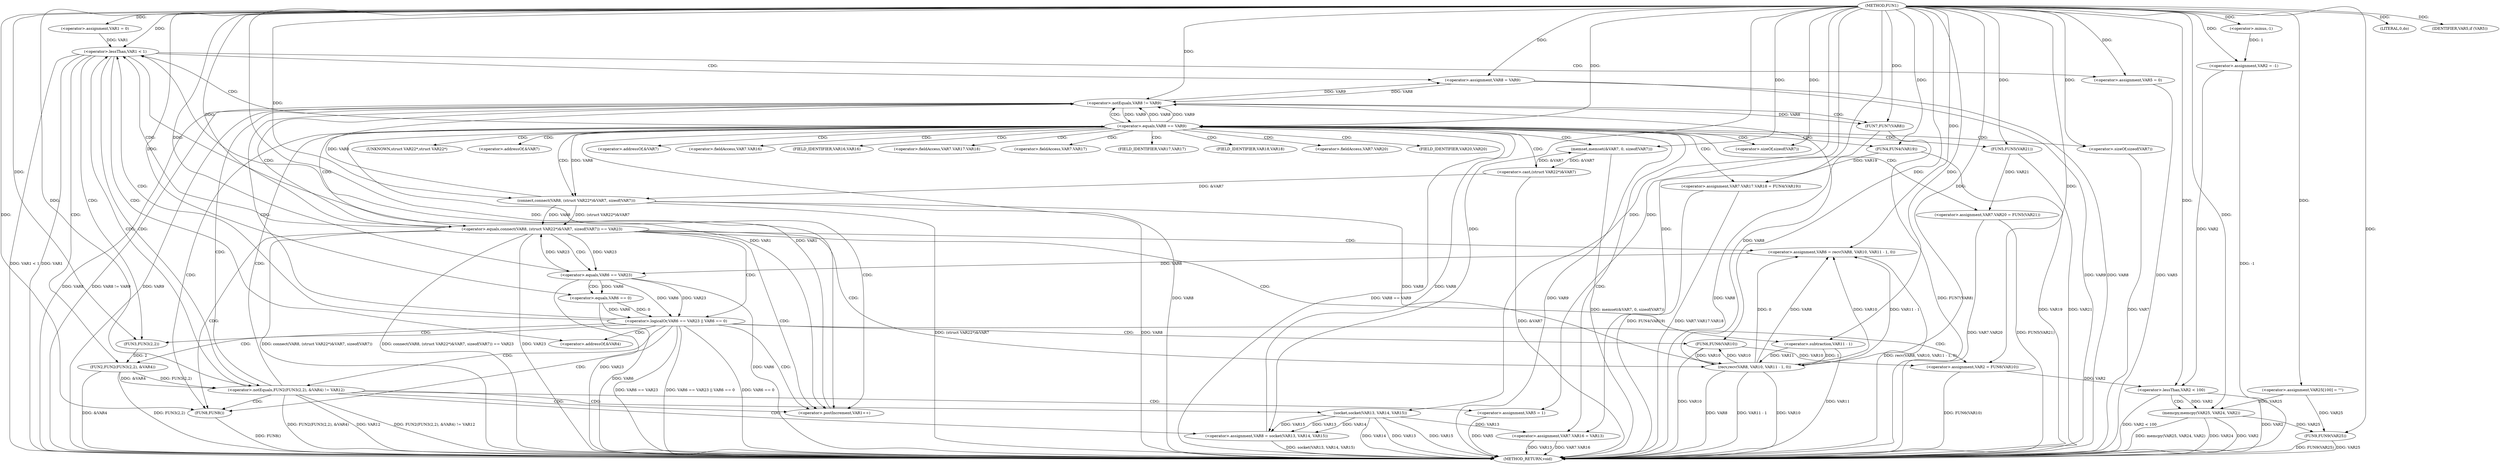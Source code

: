 digraph FUN1 {  
"1000100" [label = "(METHOD,FUN1)" ]
"1000249" [label = "(METHOD_RETURN,void)" ]
"1000104" [label = "(<operator>.assignment,VAR2 = -1)" ]
"1000106" [label = "(<operator>.minus,-1)" ]
"1000109" [label = "(<operator>.assignment,VAR1 = 0)" ]
"1000112" [label = "(<operator>.lessThan,VAR1 < 1)" ]
"1000115" [label = "(<operator>.postIncrement,VAR1++)" ]
"1000121" [label = "(<operator>.assignment,VAR5 = 0)" ]
"1000127" [label = "(<operator>.assignment,VAR8 = VAR9)" ]
"1000134" [label = "(<operator>.notEquals,FUN2(FUN3(2,2), &VAR4) != VAR12)" ]
"1000135" [label = "(FUN2,FUN2(FUN3(2,2), &VAR4))" ]
"1000136" [label = "(FUN3,FUN3(2,2))" ]
"1000144" [label = "(<operator>.assignment,VAR5 = 1)" ]
"1000147" [label = "(<operator>.assignment,VAR8 = socket(VAR13, VAR14, VAR15))" ]
"1000149" [label = "(socket,socket(VAR13, VAR14, VAR15))" ]
"1000154" [label = "(<operator>.equals,VAR8 == VAR9)" ]
"1000159" [label = "(memset,memset(&VAR7, 0, sizeof(VAR7)))" ]
"1000163" [label = "(<operator>.sizeOf,sizeof(VAR7))" ]
"1000165" [label = "(<operator>.assignment,VAR7.VAR16 = VAR13)" ]
"1000170" [label = "(<operator>.assignment,VAR7.VAR17.VAR18 = FUN4(VAR19))" ]
"1000176" [label = "(FUN4,FUN4(VAR19))" ]
"1000178" [label = "(<operator>.assignment,VAR7.VAR20 = FUN5(VAR21))" ]
"1000182" [label = "(FUN5,FUN5(VAR21))" ]
"1000185" [label = "(<operator>.equals,connect(VAR8, (struct VAR22*)&VAR7, sizeof(VAR7)) == VAR23)" ]
"1000186" [label = "(connect,connect(VAR8, (struct VAR22*)&VAR7, sizeof(VAR7)))" ]
"1000188" [label = "(<operator>.cast,(struct VAR22*)&VAR7)" ]
"1000192" [label = "(<operator>.sizeOf,sizeof(VAR7))" ]
"1000197" [label = "(<operator>.assignment,VAR6 = recv(VAR8, VAR10, VAR11 - 1, 0))" ]
"1000199" [label = "(recv,recv(VAR8, VAR10, VAR11 - 1, 0))" ]
"1000202" [label = "(<operator>.subtraction,VAR11 - 1)" ]
"1000207" [label = "(<operator>.logicalOr,VAR6 == VAR23 || VAR6 == 0)" ]
"1000208" [label = "(<operator>.equals,VAR6 == VAR23)" ]
"1000211" [label = "(<operator>.equals,VAR6 == 0)" ]
"1000216" [label = "(<operator>.assignment,VAR2 = FUN6(VAR10))" ]
"1000218" [label = "(FUN6,FUN6(VAR10))" ]
"1000220" [label = "(LITERAL,0,do)" ]
"1000222" [label = "(<operator>.notEquals,VAR8 != VAR9)" ]
"1000226" [label = "(FUN7,FUN7(VAR8))" ]
"1000229" [label = "(IDENTIFIER,VAR5,if (VAR5))" ]
"1000231" [label = "(FUN8,FUN8())" ]
"1000235" [label = "(<operator>.assignment,VAR25[100] = \"\")" ]
"1000239" [label = "(<operator>.lessThan,VAR2 < 100)" ]
"1000243" [label = "(memcpy,memcpy(VAR25, VAR24, VAR2))" ]
"1000247" [label = "(FUN9,FUN9(VAR25))" ]
"1000139" [label = "(<operator>.addressOf,&VAR4)" ]
"1000160" [label = "(<operator>.addressOf,&VAR7)" ]
"1000166" [label = "(<operator>.fieldAccess,VAR7.VAR16)" ]
"1000168" [label = "(FIELD_IDENTIFIER,VAR16,VAR16)" ]
"1000171" [label = "(<operator>.fieldAccess,VAR7.VAR17.VAR18)" ]
"1000172" [label = "(<operator>.fieldAccess,VAR7.VAR17)" ]
"1000174" [label = "(FIELD_IDENTIFIER,VAR17,VAR17)" ]
"1000175" [label = "(FIELD_IDENTIFIER,VAR18,VAR18)" ]
"1000179" [label = "(<operator>.fieldAccess,VAR7.VAR20)" ]
"1000181" [label = "(FIELD_IDENTIFIER,VAR20,VAR20)" ]
"1000189" [label = "(UNKNOWN,struct VAR22*,struct VAR22*)" ]
"1000190" [label = "(<operator>.addressOf,&VAR7)" ]
  "1000185" -> "1000249"  [ label = "DDG: connect(VAR8, (struct VAR22*)&VAR7, sizeof(VAR7))"] 
  "1000186" -> "1000249"  [ label = "DDG: VAR8"] 
  "1000185" -> "1000249"  [ label = "DDG: connect(VAR8, (struct VAR22*)&VAR7, sizeof(VAR7)) == VAR23"] 
  "1000239" -> "1000249"  [ label = "DDG: VAR2"] 
  "1000231" -> "1000249"  [ label = "DDG: FUN8()"] 
  "1000112" -> "1000249"  [ label = "DDG: VAR1 < 1"] 
  "1000243" -> "1000249"  [ label = "DDG: VAR24"] 
  "1000243" -> "1000249"  [ label = "DDG: VAR2"] 
  "1000178" -> "1000249"  [ label = "DDG: FUN5(VAR21)"] 
  "1000247" -> "1000249"  [ label = "DDG: VAR25"] 
  "1000159" -> "1000249"  [ label = "DDG: memset(&VAR7, 0, sizeof(VAR7))"] 
  "1000186" -> "1000249"  [ label = "DDG: (struct VAR22*)&VAR7"] 
  "1000185" -> "1000249"  [ label = "DDG: VAR23"] 
  "1000199" -> "1000249"  [ label = "DDG: VAR10"] 
  "1000226" -> "1000249"  [ label = "DDG: VAR8"] 
  "1000222" -> "1000249"  [ label = "DDG: VAR8"] 
  "1000208" -> "1000249"  [ label = "DDG: VAR6"] 
  "1000208" -> "1000249"  [ label = "DDG: VAR23"] 
  "1000149" -> "1000249"  [ label = "DDG: VAR14"] 
  "1000239" -> "1000249"  [ label = "DDG: VAR2 < 100"] 
  "1000165" -> "1000249"  [ label = "DDG: VAR13"] 
  "1000188" -> "1000249"  [ label = "DDG: &VAR7"] 
  "1000199" -> "1000249"  [ label = "DDG: VAR8"] 
  "1000178" -> "1000249"  [ label = "DDG: VAR7.VAR20"] 
  "1000226" -> "1000249"  [ label = "DDG: FUN7(VAR8)"] 
  "1000218" -> "1000249"  [ label = "DDG: VAR10"] 
  "1000134" -> "1000249"  [ label = "DDG: VAR12"] 
  "1000135" -> "1000249"  [ label = "DDG: &VAR4"] 
  "1000165" -> "1000249"  [ label = "DDG: VAR7.VAR16"] 
  "1000149" -> "1000249"  [ label = "DDG: VAR15"] 
  "1000127" -> "1000249"  [ label = "DDG: VAR9"] 
  "1000154" -> "1000249"  [ label = "DDG: VAR8"] 
  "1000134" -> "1000249"  [ label = "DDG: FUN2(FUN3(2,2), &VAR4) != VAR12"] 
  "1000216" -> "1000249"  [ label = "DDG: FUN6(VAR10)"] 
  "1000202" -> "1000249"  [ label = "DDG: VAR11"] 
  "1000222" -> "1000249"  [ label = "DDG: VAR8 != VAR9"] 
  "1000207" -> "1000249"  [ label = "DDG: VAR6 == VAR23"] 
  "1000147" -> "1000249"  [ label = "DDG: socket(VAR13, VAR14, VAR15)"] 
  "1000170" -> "1000249"  [ label = "DDG: FUN4(VAR19)"] 
  "1000207" -> "1000249"  [ label = "DDG: VAR6 == VAR23 || VAR6 == 0"] 
  "1000211" -> "1000249"  [ label = "DDG: VAR6"] 
  "1000154" -> "1000249"  [ label = "DDG: VAR8 == VAR9"] 
  "1000197" -> "1000249"  [ label = "DDG: recv(VAR8, VAR10, VAR11 - 1, 0)"] 
  "1000134" -> "1000249"  [ label = "DDG: FUN2(FUN3(2,2), &VAR4)"] 
  "1000192" -> "1000249"  [ label = "DDG: VAR7"] 
  "1000112" -> "1000249"  [ label = "DDG: VAR1"] 
  "1000207" -> "1000249"  [ label = "DDG: VAR6 == 0"] 
  "1000135" -> "1000249"  [ label = "DDG: FUN3(2,2)"] 
  "1000121" -> "1000249"  [ label = "DDG: VAR5"] 
  "1000144" -> "1000249"  [ label = "DDG: VAR5"] 
  "1000170" -> "1000249"  [ label = "DDG: VAR7.VAR17.VAR18"] 
  "1000176" -> "1000249"  [ label = "DDG: VAR19"] 
  "1000149" -> "1000249"  [ label = "DDG: VAR13"] 
  "1000127" -> "1000249"  [ label = "DDG: VAR8"] 
  "1000154" -> "1000249"  [ label = "DDG: VAR9"] 
  "1000182" -> "1000249"  [ label = "DDG: VAR21"] 
  "1000243" -> "1000249"  [ label = "DDG: memcpy(VAR25, VAR24, VAR2)"] 
  "1000104" -> "1000249"  [ label = "DDG: -1"] 
  "1000247" -> "1000249"  [ label = "DDG: FUN9(VAR25)"] 
  "1000222" -> "1000249"  [ label = "DDG: VAR9"] 
  "1000199" -> "1000249"  [ label = "DDG: VAR11 - 1"] 
  "1000106" -> "1000104"  [ label = "DDG: 1"] 
  "1000100" -> "1000104"  [ label = "DDG: "] 
  "1000100" -> "1000106"  [ label = "DDG: "] 
  "1000100" -> "1000109"  [ label = "DDG: "] 
  "1000109" -> "1000112"  [ label = "DDG: VAR1"] 
  "1000115" -> "1000112"  [ label = "DDG: VAR1"] 
  "1000100" -> "1000112"  [ label = "DDG: "] 
  "1000112" -> "1000115"  [ label = "DDG: VAR1"] 
  "1000100" -> "1000115"  [ label = "DDG: "] 
  "1000100" -> "1000121"  [ label = "DDG: "] 
  "1000222" -> "1000127"  [ label = "DDG: VAR9"] 
  "1000100" -> "1000127"  [ label = "DDG: "] 
  "1000135" -> "1000134"  [ label = "DDG: FUN3(2,2)"] 
  "1000135" -> "1000134"  [ label = "DDG: &VAR4"] 
  "1000136" -> "1000135"  [ label = "DDG: 2"] 
  "1000100" -> "1000136"  [ label = "DDG: "] 
  "1000100" -> "1000134"  [ label = "DDG: "] 
  "1000100" -> "1000144"  [ label = "DDG: "] 
  "1000149" -> "1000147"  [ label = "DDG: VAR13"] 
  "1000149" -> "1000147"  [ label = "DDG: VAR14"] 
  "1000149" -> "1000147"  [ label = "DDG: VAR15"] 
  "1000100" -> "1000147"  [ label = "DDG: "] 
  "1000100" -> "1000149"  [ label = "DDG: "] 
  "1000147" -> "1000154"  [ label = "DDG: VAR8"] 
  "1000100" -> "1000154"  [ label = "DDG: "] 
  "1000222" -> "1000154"  [ label = "DDG: VAR9"] 
  "1000188" -> "1000159"  [ label = "DDG: &VAR7"] 
  "1000100" -> "1000159"  [ label = "DDG: "] 
  "1000100" -> "1000163"  [ label = "DDG: "] 
  "1000149" -> "1000165"  [ label = "DDG: VAR13"] 
  "1000100" -> "1000165"  [ label = "DDG: "] 
  "1000176" -> "1000170"  [ label = "DDG: VAR19"] 
  "1000100" -> "1000176"  [ label = "DDG: "] 
  "1000182" -> "1000178"  [ label = "DDG: VAR21"] 
  "1000100" -> "1000182"  [ label = "DDG: "] 
  "1000186" -> "1000185"  [ label = "DDG: VAR8"] 
  "1000186" -> "1000185"  [ label = "DDG: (struct VAR22*)&VAR7"] 
  "1000154" -> "1000186"  [ label = "DDG: VAR8"] 
  "1000100" -> "1000186"  [ label = "DDG: "] 
  "1000188" -> "1000186"  [ label = "DDG: &VAR7"] 
  "1000159" -> "1000188"  [ label = "DDG: &VAR7"] 
  "1000100" -> "1000192"  [ label = "DDG: "] 
  "1000208" -> "1000185"  [ label = "DDG: VAR23"] 
  "1000100" -> "1000185"  [ label = "DDG: "] 
  "1000199" -> "1000197"  [ label = "DDG: VAR8"] 
  "1000199" -> "1000197"  [ label = "DDG: VAR10"] 
  "1000199" -> "1000197"  [ label = "DDG: VAR11 - 1"] 
  "1000199" -> "1000197"  [ label = "DDG: 0"] 
  "1000100" -> "1000197"  [ label = "DDG: "] 
  "1000186" -> "1000199"  [ label = "DDG: VAR8"] 
  "1000100" -> "1000199"  [ label = "DDG: "] 
  "1000218" -> "1000199"  [ label = "DDG: VAR10"] 
  "1000202" -> "1000199"  [ label = "DDG: VAR11"] 
  "1000202" -> "1000199"  [ label = "DDG: 1"] 
  "1000100" -> "1000202"  [ label = "DDG: "] 
  "1000208" -> "1000207"  [ label = "DDG: VAR6"] 
  "1000208" -> "1000207"  [ label = "DDG: VAR23"] 
  "1000197" -> "1000208"  [ label = "DDG: VAR6"] 
  "1000100" -> "1000208"  [ label = "DDG: "] 
  "1000185" -> "1000208"  [ label = "DDG: VAR23"] 
  "1000211" -> "1000207"  [ label = "DDG: VAR6"] 
  "1000211" -> "1000207"  [ label = "DDG: 0"] 
  "1000208" -> "1000211"  [ label = "DDG: VAR6"] 
  "1000100" -> "1000211"  [ label = "DDG: "] 
  "1000218" -> "1000216"  [ label = "DDG: VAR10"] 
  "1000100" -> "1000216"  [ label = "DDG: "] 
  "1000199" -> "1000218"  [ label = "DDG: VAR10"] 
  "1000100" -> "1000218"  [ label = "DDG: "] 
  "1000100" -> "1000220"  [ label = "DDG: "] 
  "1000186" -> "1000222"  [ label = "DDG: VAR8"] 
  "1000199" -> "1000222"  [ label = "DDG: VAR8"] 
  "1000154" -> "1000222"  [ label = "DDG: VAR8"] 
  "1000127" -> "1000222"  [ label = "DDG: VAR8"] 
  "1000100" -> "1000222"  [ label = "DDG: "] 
  "1000154" -> "1000222"  [ label = "DDG: VAR9"] 
  "1000222" -> "1000226"  [ label = "DDG: VAR8"] 
  "1000100" -> "1000226"  [ label = "DDG: "] 
  "1000100" -> "1000229"  [ label = "DDG: "] 
  "1000100" -> "1000231"  [ label = "DDG: "] 
  "1000100" -> "1000235"  [ label = "DDG: "] 
  "1000104" -> "1000239"  [ label = "DDG: VAR2"] 
  "1000216" -> "1000239"  [ label = "DDG: VAR2"] 
  "1000100" -> "1000239"  [ label = "DDG: "] 
  "1000235" -> "1000243"  [ label = "DDG: VAR25"] 
  "1000100" -> "1000243"  [ label = "DDG: "] 
  "1000239" -> "1000243"  [ label = "DDG: VAR2"] 
  "1000235" -> "1000247"  [ label = "DDG: VAR25"] 
  "1000243" -> "1000247"  [ label = "DDG: VAR25"] 
  "1000100" -> "1000247"  [ label = "DDG: "] 
  "1000112" -> "1000127"  [ label = "CDG: "] 
  "1000112" -> "1000139"  [ label = "CDG: "] 
  "1000112" -> "1000135"  [ label = "CDG: "] 
  "1000112" -> "1000136"  [ label = "CDG: "] 
  "1000112" -> "1000121"  [ label = "CDG: "] 
  "1000112" -> "1000134"  [ label = "CDG: "] 
  "1000134" -> "1000144"  [ label = "CDG: "] 
  "1000134" -> "1000149"  [ label = "CDG: "] 
  "1000134" -> "1000154"  [ label = "CDG: "] 
  "1000134" -> "1000147"  [ label = "CDG: "] 
  "1000134" -> "1000112"  [ label = "CDG: "] 
  "1000134" -> "1000222"  [ label = "CDG: "] 
  "1000134" -> "1000115"  [ label = "CDG: "] 
  "1000134" -> "1000231"  [ label = "CDG: "] 
  "1000154" -> "1000174"  [ label = "CDG: "] 
  "1000154" -> "1000182"  [ label = "CDG: "] 
  "1000154" -> "1000166"  [ label = "CDG: "] 
  "1000154" -> "1000165"  [ label = "CDG: "] 
  "1000154" -> "1000188"  [ label = "CDG: "] 
  "1000154" -> "1000190"  [ label = "CDG: "] 
  "1000154" -> "1000175"  [ label = "CDG: "] 
  "1000154" -> "1000160"  [ label = "CDG: "] 
  "1000154" -> "1000179"  [ label = "CDG: "] 
  "1000154" -> "1000192"  [ label = "CDG: "] 
  "1000154" -> "1000176"  [ label = "CDG: "] 
  "1000154" -> "1000185"  [ label = "CDG: "] 
  "1000154" -> "1000186"  [ label = "CDG: "] 
  "1000154" -> "1000172"  [ label = "CDG: "] 
  "1000154" -> "1000189"  [ label = "CDG: "] 
  "1000154" -> "1000163"  [ label = "CDG: "] 
  "1000154" -> "1000168"  [ label = "CDG: "] 
  "1000154" -> "1000178"  [ label = "CDG: "] 
  "1000154" -> "1000159"  [ label = "CDG: "] 
  "1000154" -> "1000170"  [ label = "CDG: "] 
  "1000154" -> "1000171"  [ label = "CDG: "] 
  "1000154" -> "1000181"  [ label = "CDG: "] 
  "1000154" -> "1000112"  [ label = "CDG: "] 
  "1000154" -> "1000222"  [ label = "CDG: "] 
  "1000154" -> "1000115"  [ label = "CDG: "] 
  "1000154" -> "1000231"  [ label = "CDG: "] 
  "1000185" -> "1000208"  [ label = "CDG: "] 
  "1000185" -> "1000199"  [ label = "CDG: "] 
  "1000185" -> "1000197"  [ label = "CDG: "] 
  "1000185" -> "1000207"  [ label = "CDG: "] 
  "1000185" -> "1000202"  [ label = "CDG: "] 
  "1000185" -> "1000112"  [ label = "CDG: "] 
  "1000185" -> "1000222"  [ label = "CDG: "] 
  "1000185" -> "1000115"  [ label = "CDG: "] 
  "1000185" -> "1000231"  [ label = "CDG: "] 
  "1000207" -> "1000216"  [ label = "CDG: "] 
  "1000207" -> "1000218"  [ label = "CDG: "] 
  "1000207" -> "1000139"  [ label = "CDG: "] 
  "1000207" -> "1000112"  [ label = "CDG: "] 
  "1000207" -> "1000222"  [ label = "CDG: "] 
  "1000207" -> "1000135"  [ label = "CDG: "] 
  "1000207" -> "1000136"  [ label = "CDG: "] 
  "1000207" -> "1000115"  [ label = "CDG: "] 
  "1000207" -> "1000134"  [ label = "CDG: "] 
  "1000207" -> "1000231"  [ label = "CDG: "] 
  "1000208" -> "1000211"  [ label = "CDG: "] 
  "1000222" -> "1000226"  [ label = "CDG: "] 
  "1000239" -> "1000243"  [ label = "CDG: "] 
}
